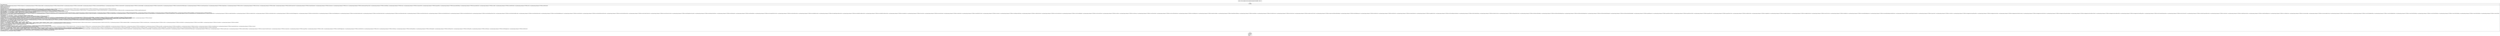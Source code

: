 digraph "CFG forcom.mapbox.services.android.navigation.R.styleable.\<clinit\>()V" {
Node_0 [shape=record,label="{0\:\ 0x0000|MTH_ENTER_BLOCK\l|ActionBar = new int[]\{com.ghanapostgps.ghanapost.C0708R.attr.background, com.ghanapostgps.ghanapost.C0708R.attr.backgroundSplit, com.ghanapostgps.ghanapost.C0708R.attr.backgroundStacked, com.ghanapostgps.ghanapost.C0708R.attr.contentInsetEnd, com.ghanapostgps.ghanapost.C0708R.attr.contentInsetEndWithActions, com.ghanapostgps.ghanapost.C0708R.attr.contentInsetLeft, com.ghanapostgps.ghanapost.C0708R.attr.contentInsetRight, com.ghanapostgps.ghanapost.C0708R.attr.contentInsetStart, com.ghanapostgps.ghanapost.C0708R.attr.contentInsetStartWithNavigation, com.ghanapostgps.ghanapost.C0708R.attr.customNavigationLayout, com.ghanapostgps.ghanapost.C0708R.attr.displayOptions, com.ghanapostgps.ghanapost.C0708R.attr.divider, com.ghanapostgps.ghanapost.C0708R.attr.elevation, com.ghanapostgps.ghanapost.C0708R.attr.height, com.ghanapostgps.ghanapost.C0708R.attr.hideOnContentScroll, com.ghanapostgps.ghanapost.C0708R.attr.homeAsUpIndicator, com.ghanapostgps.ghanapost.C0708R.attr.homeLayout, com.ghanapostgps.ghanapost.C0708R.attr.icon, com.ghanapostgps.ghanapost.C0708R.attr.indeterminateProgressStyle, com.ghanapostgps.ghanapost.C0708R.attr.itemPadding, com.ghanapostgps.ghanapost.C0708R.attr.logo, com.ghanapostgps.ghanapost.C0708R.attr.navigationMode, com.ghanapostgps.ghanapost.C0708R.attr.popupTheme, com.ghanapostgps.ghanapost.C0708R.attr.progressBarPadding, com.ghanapostgps.ghanapost.C0708R.attr.progressBarStyle, com.ghanapostgps.ghanapost.C0708R.attr.subtitle, com.ghanapostgps.ghanapost.C0708R.attr.subtitleTextStyle, com.ghanapostgps.ghanapost.C0708R.attr.title, com.ghanapostgps.ghanapost.C0708R.attr.titleTextStyle\}\lint[] r2 = new int[]\{16842931\}\lActionBarLayout = r2\lint[] r2 = new int[]\{16843071\}\lActionMenuItemView = r2\lActionMode = new int[]\{com.ghanapostgps.ghanapost.C0708R.attr.background, com.ghanapostgps.ghanapost.C0708R.attr.backgroundSplit, com.ghanapostgps.ghanapost.C0708R.attr.closeItemLayout, com.ghanapostgps.ghanapost.C0708R.attr.height, com.ghanapostgps.ghanapost.C0708R.attr.subtitleTextStyle, com.ghanapostgps.ghanapost.C0708R.attr.titleTextStyle\}\lActivityChooserView = new int[]\{com.ghanapostgps.ghanapost.C0708R.attr.expandActivityOverflowButtonDrawable, com.ghanapostgps.ghanapost.C0708R.attr.initialActivityCount\}\lAlertDialog = new int[]\{16842994, com.ghanapostgps.ghanapost.C0708R.attr.buttonIconDimen, com.ghanapostgps.ghanapost.C0708R.attr.buttonPanelSideLayout, com.ghanapostgps.ghanapost.C0708R.attr.listItemLayout, com.ghanapostgps.ghanapost.C0708R.attr.listLayout, com.ghanapostgps.ghanapost.C0708R.attr.multiChoiceItemLayout, com.ghanapostgps.ghanapost.C0708R.attr.showTitle, com.ghanapostgps.ghanapost.C0708R.attr.singleChoiceItemLayout\}\lAppCompatImageView = new int[]\{16843033, com.ghanapostgps.ghanapost.C0708R.attr.srcCompat, com.ghanapostgps.ghanapost.C0708R.attr.tint, com.ghanapostgps.ghanapost.C0708R.attr.tintMode\}\lAppCompatSeekBar = new int[]\{16843074, com.ghanapostgps.ghanapost.C0708R.attr.tickMark, com.ghanapostgps.ghanapost.C0708R.attr.tickMarkTint, com.ghanapostgps.ghanapost.C0708R.attr.tickMarkTintMode\}\lAppCompatTextHelper = new int[]\{16842804, 16843117, 16843118, 16843119, 16843120, 16843666, 16843667\}\lAppCompatTextView = new int[]\{16842804, com.ghanapostgps.ghanapost.C0708R.attr.autoSizeMaxTextSize, com.ghanapostgps.ghanapost.C0708R.attr.autoSizeMinTextSize, com.ghanapostgps.ghanapost.C0708R.attr.autoSizePresetSizes, com.ghanapostgps.ghanapost.C0708R.attr.autoSizeStepGranularity, com.ghanapostgps.ghanapost.C0708R.attr.autoSizeTextType, com.ghanapostgps.ghanapost.C0708R.attr.firstBaselineToTopHeight, com.ghanapostgps.ghanapost.C0708R.attr.fontFamily, com.ghanapostgps.ghanapost.C0708R.attr.lastBaselineToBottomHeight, com.ghanapostgps.ghanapost.C0708R.attr.lineHeight, com.ghanapostgps.ghanapost.C0708R.attr.textAllCaps\}\lAppCompatTheme = new int[]\{16842839, 16842926, com.ghanapostgps.ghanapost.C0708R.attr.actionBarDivider, com.ghanapostgps.ghanapost.C0708R.attr.actionBarItemBackground, com.ghanapostgps.ghanapost.C0708R.attr.actionBarPopupTheme, com.ghanapostgps.ghanapost.C0708R.attr.actionBarSize, com.ghanapostgps.ghanapost.C0708R.attr.actionBarSplitStyle, com.ghanapostgps.ghanapost.C0708R.attr.actionBarStyle, com.ghanapostgps.ghanapost.C0708R.attr.actionBarTabBarStyle, com.ghanapostgps.ghanapost.C0708R.attr.actionBarTabStyle, com.ghanapostgps.ghanapost.C0708R.attr.actionBarTabTextStyle, com.ghanapostgps.ghanapost.C0708R.attr.actionBarTheme, com.ghanapostgps.ghanapost.C0708R.attr.actionBarWidgetTheme, com.ghanapostgps.ghanapost.C0708R.attr.actionButtonStyle, com.ghanapostgps.ghanapost.C0708R.attr.actionDropDownStyle, com.ghanapostgps.ghanapost.C0708R.attr.actionMenuTextAppearance, com.ghanapostgps.ghanapost.C0708R.attr.actionMenuTextColor, com.ghanapostgps.ghanapost.C0708R.attr.actionModeBackground, com.ghanapostgps.ghanapost.C0708R.attr.actionModeCloseButtonStyle, com.ghanapostgps.ghanapost.C0708R.attr.actionModeCloseDrawable, com.ghanapostgps.ghanapost.C0708R.attr.actionModeCopyDrawable, com.ghanapostgps.ghanapost.C0708R.attr.actionModeCutDrawable, com.ghanapostgps.ghanapost.C0708R.attr.actionModeFindDrawable, com.ghanapostgps.ghanapost.C0708R.attr.actionModePasteDrawable, com.ghanapostgps.ghanapost.C0708R.attr.actionModePopupWindowStyle, com.ghanapostgps.ghanapost.C0708R.attr.actionModeSelectAllDrawable, com.ghanapostgps.ghanapost.C0708R.attr.actionModeShareDrawable, com.ghanapostgps.ghanapost.C0708R.attr.actionModeSplitBackground, com.ghanapostgps.ghanapost.C0708R.attr.actionModeStyle, com.ghanapostgps.ghanapost.C0708R.attr.actionModeWebSearchDrawable, com.ghanapostgps.ghanapost.C0708R.attr.actionOverflowButtonStyle, com.ghanapostgps.ghanapost.C0708R.attr.actionOverflowMenuStyle, com.ghanapostgps.ghanapost.C0708R.attr.activityChooserViewStyle, com.ghanapostgps.ghanapost.C0708R.attr.alertDialogButtonGroupStyle, com.ghanapostgps.ghanapost.C0708R.attr.alertDialogCenterButtons, com.ghanapostgps.ghanapost.C0708R.attr.alertDialogStyle, com.ghanapostgps.ghanapost.C0708R.attr.alertDialogTheme, com.ghanapostgps.ghanapost.C0708R.attr.autoCompleteTextViewStyle, com.ghanapostgps.ghanapost.C0708R.attr.borderlessButtonStyle, com.ghanapostgps.ghanapost.C0708R.attr.buttonBarButtonStyle, com.ghanapostgps.ghanapost.C0708R.attr.buttonBarNegativeButtonStyle, com.ghanapostgps.ghanapost.C0708R.attr.buttonBarNeutralButtonStyle, com.ghanapostgps.ghanapost.C0708R.attr.buttonBarPositiveButtonStyle, com.ghanapostgps.ghanapost.C0708R.attr.buttonBarStyle, com.ghanapostgps.ghanapost.C0708R.attr.buttonStyle, com.ghanapostgps.ghanapost.C0708R.attr.buttonStyleSmall, com.ghanapostgps.ghanapost.C0708R.attr.checkboxStyle, com.ghanapostgps.ghanapost.C0708R.attr.checkedTextViewStyle, com.ghanapostgps.ghanapost.C0708R.attr.colorAccent, com.ghanapostgps.ghanapost.C0708R.attr.colorBackgroundFloating, com.ghanapostgps.ghanapost.C0708R.attr.colorButtonNormal, com.ghanapostgps.ghanapost.C0708R.attr.colorControlActivated, com.ghanapostgps.ghanapost.C0708R.attr.colorControlHighlight, com.ghanapostgps.ghanapost.C0708R.attr.colorControlNormal, com.ghanapostgps.ghanapost.C0708R.attr.colorError, com.ghanapostgps.ghanapost.C0708R.attr.colorPrimary, com.ghanapostgps.ghanapost.C0708R.attr.colorPrimaryDark, com.ghanapostgps.ghanapost.C0708R.attr.colorSwitchThumbNormal, com.ghanapostgps.ghanapost.C0708R.attr.controlBackground, com.ghanapostgps.ghanapost.C0708R.attr.dialogCornerRadius, com.ghanapostgps.ghanapost.C0708R.attr.dialogPreferredPadding, com.ghanapostgps.ghanapost.C0708R.attr.dialogTheme, com.ghanapostgps.ghanapost.C0708R.attr.dividerHorizontal, com.ghanapostgps.ghanapost.C0708R.attr.dividerVertical, com.ghanapostgps.ghanapost.C0708R.attr.dropDownListViewStyle, com.ghanapostgps.ghanapost.C0708R.attr.dropdownListPreferredItemHeight, com.ghanapostgps.ghanapost.C0708R.attr.editTextBackground, com.ghanapostgps.ghanapost.C0708R.attr.editTextColor, com.ghanapostgps.ghanapost.C0708R.attr.editTextStyle, com.ghanapostgps.ghanapost.C0708R.attr.homeAsUpIndicator, com.ghanapostgps.ghanapost.C0708R.attr.imageButtonStyle, com.ghanapostgps.ghanapost.C0708R.attr.listChoiceBackgroundIndicator, com.ghanapostgps.ghanapost.C0708R.attr.listDividerAlertDialog, com.ghanapostgps.ghanapost.C0708R.attr.listMenuViewStyle, com.ghanapostgps.ghanapost.C0708R.attr.listPopupWindowStyle, com.ghanapostgps.ghanapost.C0708R.attr.listPreferredItemHeight, com.ghanapostgps.ghanapost.C0708R.attr.listPreferredItemHeightLarge, com.ghanapostgps.ghanapost.C0708R.attr.listPreferredItemHeightSmall, com.ghanapostgps.ghanapost.C0708R.attr.listPreferredItemPaddingLeft, com.ghanapostgps.ghanapost.C0708R.attr.listPreferredItemPaddingRight, com.ghanapostgps.ghanapost.C0708R.attr.panelBackground, com.ghanapostgps.ghanapost.C0708R.attr.panelMenuListTheme, com.ghanapostgps.ghanapost.C0708R.attr.panelMenuListWidth, com.ghanapostgps.ghanapost.C0708R.attr.popupMenuStyle, com.ghanapostgps.ghanapost.C0708R.attr.popupWindowStyle, com.ghanapostgps.ghanapost.C0708R.attr.radioButtonStyle, com.ghanapostgps.ghanapost.C0708R.attr.ratingBarStyle, com.ghanapostgps.ghanapost.C0708R.attr.ratingBarStyleIndicator, com.ghanapostgps.ghanapost.C0708R.attr.ratingBarStyleSmall, com.ghanapostgps.ghanapost.C0708R.attr.searchViewStyle, com.ghanapostgps.ghanapost.C0708R.attr.seekBarStyle, com.ghanapostgps.ghanapost.C0708R.attr.selectableItemBackground, com.ghanapostgps.ghanapost.C0708R.attr.selectableItemBackgroundBorderless, com.ghanapostgps.ghanapost.C0708R.attr.spinnerDropDownItemStyle, com.ghanapostgps.ghanapost.C0708R.attr.spinnerStyle, com.ghanapostgps.ghanapost.C0708R.attr.switchStyle, com.ghanapostgps.ghanapost.C0708R.attr.textAppearanceLargePopupMenu, com.ghanapostgps.ghanapost.C0708R.attr.textAppearanceListItem, com.ghanapostgps.ghanapost.C0708R.attr.textAppearanceListItemSecondary, com.ghanapostgps.ghanapost.C0708R.attr.textAppearanceListItemSmall, com.ghanapostgps.ghanapost.C0708R.attr.textAppearancePopupMenuHeader, com.ghanapostgps.ghanapost.C0708R.attr.textAppearanceSearchResultSubtitle, com.ghanapostgps.ghanapost.C0708R.attr.textAppearanceSearchResultTitle, com.ghanapostgps.ghanapost.C0708R.attr.textAppearanceSmallPopupMenu, com.ghanapostgps.ghanapost.C0708R.attr.textColorAlertDialogListItem, com.ghanapostgps.ghanapost.C0708R.attr.textColorSearchUrl, com.ghanapostgps.ghanapost.C0708R.attr.toolbarNavigationButtonStyle, com.ghanapostgps.ghanapost.C0708R.attr.toolbarStyle, com.ghanapostgps.ghanapost.C0708R.attr.tooltipForegroundColor, com.ghanapostgps.ghanapost.C0708R.attr.tooltipFrameBackground, com.ghanapostgps.ghanapost.C0708R.attr.viewInflaterClass, com.ghanapostgps.ghanapost.C0708R.attr.windowActionBar, com.ghanapostgps.ghanapost.C0708R.attr.windowActionBarOverlay, com.ghanapostgps.ghanapost.C0708R.attr.windowActionModeOverlay, com.ghanapostgps.ghanapost.C0708R.attr.windowFixedHeightMajor, com.ghanapostgps.ghanapost.C0708R.attr.windowFixedHeightMinor, com.ghanapostgps.ghanapost.C0708R.attr.windowFixedWidthMajor, com.ghanapostgps.ghanapost.C0708R.attr.windowFixedWidthMinor, com.ghanapostgps.ghanapost.C0708R.attr.windowMinWidthMajor, com.ghanapostgps.ghanapost.C0708R.attr.windowMinWidthMinor, com.ghanapostgps.ghanapost.C0708R.attr.windowNoTitle\}\lint[] r8 = new int[]\{com.ghanapostgps.ghanapost.C0708R.attr.allowStacking\}\lButtonBarLayout = r8\lColorStateListItem = new int[]\{16843173, 16843551, com.ghanapostgps.ghanapost.C0708R.attr.alpha\}\lCompoundButton = new int[]\{16843015, com.ghanapostgps.ghanapost.C0708R.attr.buttonTint, com.ghanapostgps.ghanapost.C0708R.attr.buttonTintMode\}\lCoordinatorLayout = new int[]\{com.ghanapostgps.ghanapost.C0708R.attr.keylines, com.ghanapostgps.ghanapost.C0708R.attr.statusBarBackground\}\lCoordinatorLayout_Layout = new int[]\{16842931, com.ghanapostgps.ghanapost.C0708R.attr.layout_anchor, com.ghanapostgps.ghanapost.C0708R.attr.layout_anchorGravity, com.ghanapostgps.ghanapost.C0708R.attr.layout_behavior, com.ghanapostgps.ghanapost.C0708R.attr.layout_dodgeInsetEdges, com.ghanapostgps.ghanapost.C0708R.attr.layout_insetEdge, com.ghanapostgps.ghanapost.C0708R.attr.layout_keyline\}\lDrawerArrowToggle = new int[]\{com.ghanapostgps.ghanapost.C0708R.attr.arrowHeadLength, com.ghanapostgps.ghanapost.C0708R.attr.arrowShaftLength, com.ghanapostgps.ghanapost.C0708R.attr.barLength, com.ghanapostgps.ghanapost.C0708R.attr.color, com.ghanapostgps.ghanapost.C0708R.attr.drawableSize, com.ghanapostgps.ghanapost.C0708R.attr.gapBetweenBars, com.ghanapostgps.ghanapost.C0708R.attr.spinBars, com.ghanapostgps.ghanapost.C0708R.attr.thickness\}\lFontFamily = new int[]\{com.ghanapostgps.ghanapost.C0708R.attr.fontProviderAuthority, com.ghanapostgps.ghanapost.C0708R.attr.fontProviderCerts, com.ghanapostgps.ghanapost.C0708R.attr.fontProviderFetchStrategy, com.ghanapostgps.ghanapost.C0708R.attr.fontProviderFetchTimeout, com.ghanapostgps.ghanapost.C0708R.attr.fontProviderPackage, com.ghanapostgps.ghanapost.C0708R.attr.fontProviderQuery\}\lFontFamilyFont = new int[]\{16844082, 16844083, 16844095, 16844143, 16844144, com.ghanapostgps.ghanapost.C0708R.attr.font, com.ghanapostgps.ghanapost.C0708R.attr.fontStyle, com.ghanapostgps.ghanapost.C0708R.attr.fontVariationSettings, com.ghanapostgps.ghanapost.C0708R.attr.fontWeight, com.ghanapostgps.ghanapost.C0708R.attr.ttcIndex\}\lLinearLayoutCompat = new int[]\{16842927, 16842948, 16843046, 16843047, 16843048, com.ghanapostgps.ghanapost.C0708R.attr.divider, com.ghanapostgps.ghanapost.C0708R.attr.dividerPadding, com.ghanapostgps.ghanapost.C0708R.attr.measureWithLargestChild, com.ghanapostgps.ghanapost.C0708R.attr.showDividers\}\lLinearLayoutCompat_Layout = new int[]\{16842931, 16842996, 16842997, 16843137\}\lListPopupWindow = new int[]\{16843436, 16843437\}\lMenuGroup = new int[]\{16842766, 16842960, 16843156, 16843230, 16843231, 16843232\}\lMenuItem = new int[]\{16842754, 16842766, 16842960, 16843014, 16843156, 16843230, 16843231, 16843233, 16843234, 16843235, 16843236, 16843237, 16843375, com.ghanapostgps.ghanapost.C0708R.attr.actionLayout, com.ghanapostgps.ghanapost.C0708R.attr.actionProviderClass, com.ghanapostgps.ghanapost.C0708R.attr.actionViewClass, com.ghanapostgps.ghanapost.C0708R.attr.alphabeticModifiers, com.ghanapostgps.ghanapost.C0708R.attr.contentDescription, com.ghanapostgps.ghanapost.C0708R.attr.iconTint, com.ghanapostgps.ghanapost.C0708R.attr.iconTintMode, com.ghanapostgps.ghanapost.C0708R.attr.numericModifiers, com.ghanapostgps.ghanapost.C0708R.attr.showAsAction, com.ghanapostgps.ghanapost.C0708R.attr.tooltipText\}\lMenuView = new int[]\{16842926, 16843052, 16843053, 16843054, 16843055, 16843056, 16843057, com.ghanapostgps.ghanapost.C0708R.attr.preserveIconSpacing, com.ghanapostgps.ghanapost.C0708R.attr.subMenuArrow\}\lPopupWindow = new int[]\{16843126, 16843465, com.ghanapostgps.ghanapost.C0708R.attr.overlapAnchor\}\lint[] r1 = new int[]\{com.ghanapostgps.ghanapost.C0708R.attr.state_above_anchor\}\lPopupWindowBackgroundState = r1\lRecycleListView = new int[]\{com.ghanapostgps.ghanapost.C0708R.attr.paddingBottomNoButtons, com.ghanapostgps.ghanapost.C0708R.attr.paddingTopNoTitle\}\lSearchView = new int[]\{16842970, 16843039, 16843296, 16843364, com.ghanapostgps.ghanapost.C0708R.attr.closeIcon, com.ghanapostgps.ghanapost.C0708R.attr.commitIcon, com.ghanapostgps.ghanapost.C0708R.attr.defaultQueryHint, com.ghanapostgps.ghanapost.C0708R.attr.goIcon, com.ghanapostgps.ghanapost.C0708R.attr.iconifiedByDefault, com.ghanapostgps.ghanapost.C0708R.attr.layout, com.ghanapostgps.ghanapost.C0708R.attr.queryBackground, com.ghanapostgps.ghanapost.C0708R.attr.queryHint, com.ghanapostgps.ghanapost.C0708R.attr.searchHintIcon, com.ghanapostgps.ghanapost.C0708R.attr.searchIcon, com.ghanapostgps.ghanapost.C0708R.attr.submitBackground, com.ghanapostgps.ghanapost.C0708R.attr.suggestionRowLayout, com.ghanapostgps.ghanapost.C0708R.attr.voiceIcon\}\lSpinner = new int[]\{16842930, 16843126, 16843131, 16843362, com.ghanapostgps.ghanapost.C0708R.attr.popupTheme\}\lSwitchCompat = new int[]\{16843044, 16843045, 16843074, com.ghanapostgps.ghanapost.C0708R.attr.showText, com.ghanapostgps.ghanapost.C0708R.attr.splitTrack, com.ghanapostgps.ghanapost.C0708R.attr.switchMinWidth, com.ghanapostgps.ghanapost.C0708R.attr.switchPadding, com.ghanapostgps.ghanapost.C0708R.attr.switchTextAppearance, com.ghanapostgps.ghanapost.C0708R.attr.thumbTextPadding, com.ghanapostgps.ghanapost.C0708R.attr.thumbTint, com.ghanapostgps.ghanapost.C0708R.attr.thumbTintMode, com.ghanapostgps.ghanapost.C0708R.attr.track, com.ghanapostgps.ghanapost.C0708R.attr.trackTint, com.ghanapostgps.ghanapost.C0708R.attr.trackTintMode\}\lTextAppearance = new int[]\{16842901, 16842902, 16842903, 16842904, 16842906, 16842907, 16843105, 16843106, 16843107, 16843108, 16843692, com.ghanapostgps.ghanapost.C0708R.attr.fontFamily, com.ghanapostgps.ghanapost.C0708R.attr.textAllCaps\}\lToolbar = new int[]\{16842927, 16843072, com.ghanapostgps.ghanapost.C0708R.attr.buttonGravity, com.ghanapostgps.ghanapost.C0708R.attr.collapseContentDescription, com.ghanapostgps.ghanapost.C0708R.attr.collapseIcon, com.ghanapostgps.ghanapost.C0708R.attr.contentInsetEnd, com.ghanapostgps.ghanapost.C0708R.attr.contentInsetEndWithActions, com.ghanapostgps.ghanapost.C0708R.attr.contentInsetLeft, com.ghanapostgps.ghanapost.C0708R.attr.contentInsetRight, com.ghanapostgps.ghanapost.C0708R.attr.contentInsetStart, com.ghanapostgps.ghanapost.C0708R.attr.contentInsetStartWithNavigation, com.ghanapostgps.ghanapost.C0708R.attr.logo, com.ghanapostgps.ghanapost.C0708R.attr.logoDescription, com.ghanapostgps.ghanapost.C0708R.attr.maxButtonHeight, com.ghanapostgps.ghanapost.C0708R.attr.navigationContentDescription, com.ghanapostgps.ghanapost.C0708R.attr.navigationIcon, com.ghanapostgps.ghanapost.C0708R.attr.popupTheme, com.ghanapostgps.ghanapost.C0708R.attr.subtitle, com.ghanapostgps.ghanapost.C0708R.attr.subtitleTextAppearance, com.ghanapostgps.ghanapost.C0708R.attr.subtitleTextColor, com.ghanapostgps.ghanapost.C0708R.attr.title, com.ghanapostgps.ghanapost.C0708R.attr.titleMargin, com.ghanapostgps.ghanapost.C0708R.attr.titleMarginBottom, com.ghanapostgps.ghanapost.C0708R.attr.titleMarginEnd, com.ghanapostgps.ghanapost.C0708R.attr.titleMarginStart, com.ghanapostgps.ghanapost.C0708R.attr.titleMarginTop, com.ghanapostgps.ghanapost.C0708R.attr.titleMargins, com.ghanapostgps.ghanapost.C0708R.attr.titleTextAppearance, com.ghanapostgps.ghanapost.C0708R.attr.titleTextColor\}\lView = new int[]\{16842752, 16842970, com.ghanapostgps.ghanapost.C0708R.attr.paddingEnd, com.ghanapostgps.ghanapost.C0708R.attr.paddingStart, com.ghanapostgps.ghanapost.C0708R.attr.theme\}\lViewBackgroundHelper = new int[]\{16842964, com.ghanapostgps.ghanapost.C0708R.attr.backgroundTint, com.ghanapostgps.ghanapost.C0708R.attr.backgroundTintMode\}\lViewStubCompat = new int[]\{16842960, 16842994, 16842995\}\l}"];
Node_1 [shape=record,label="{1\:\ 0x0120|RETURN\l|return\l}"];
MethodNode[shape=record,label="{static void com.mapbox.services.android.navigation.R.styleable.\<clinit\>() }"];
MethodNode -> Node_0;
Node_0 -> Node_1;
}

